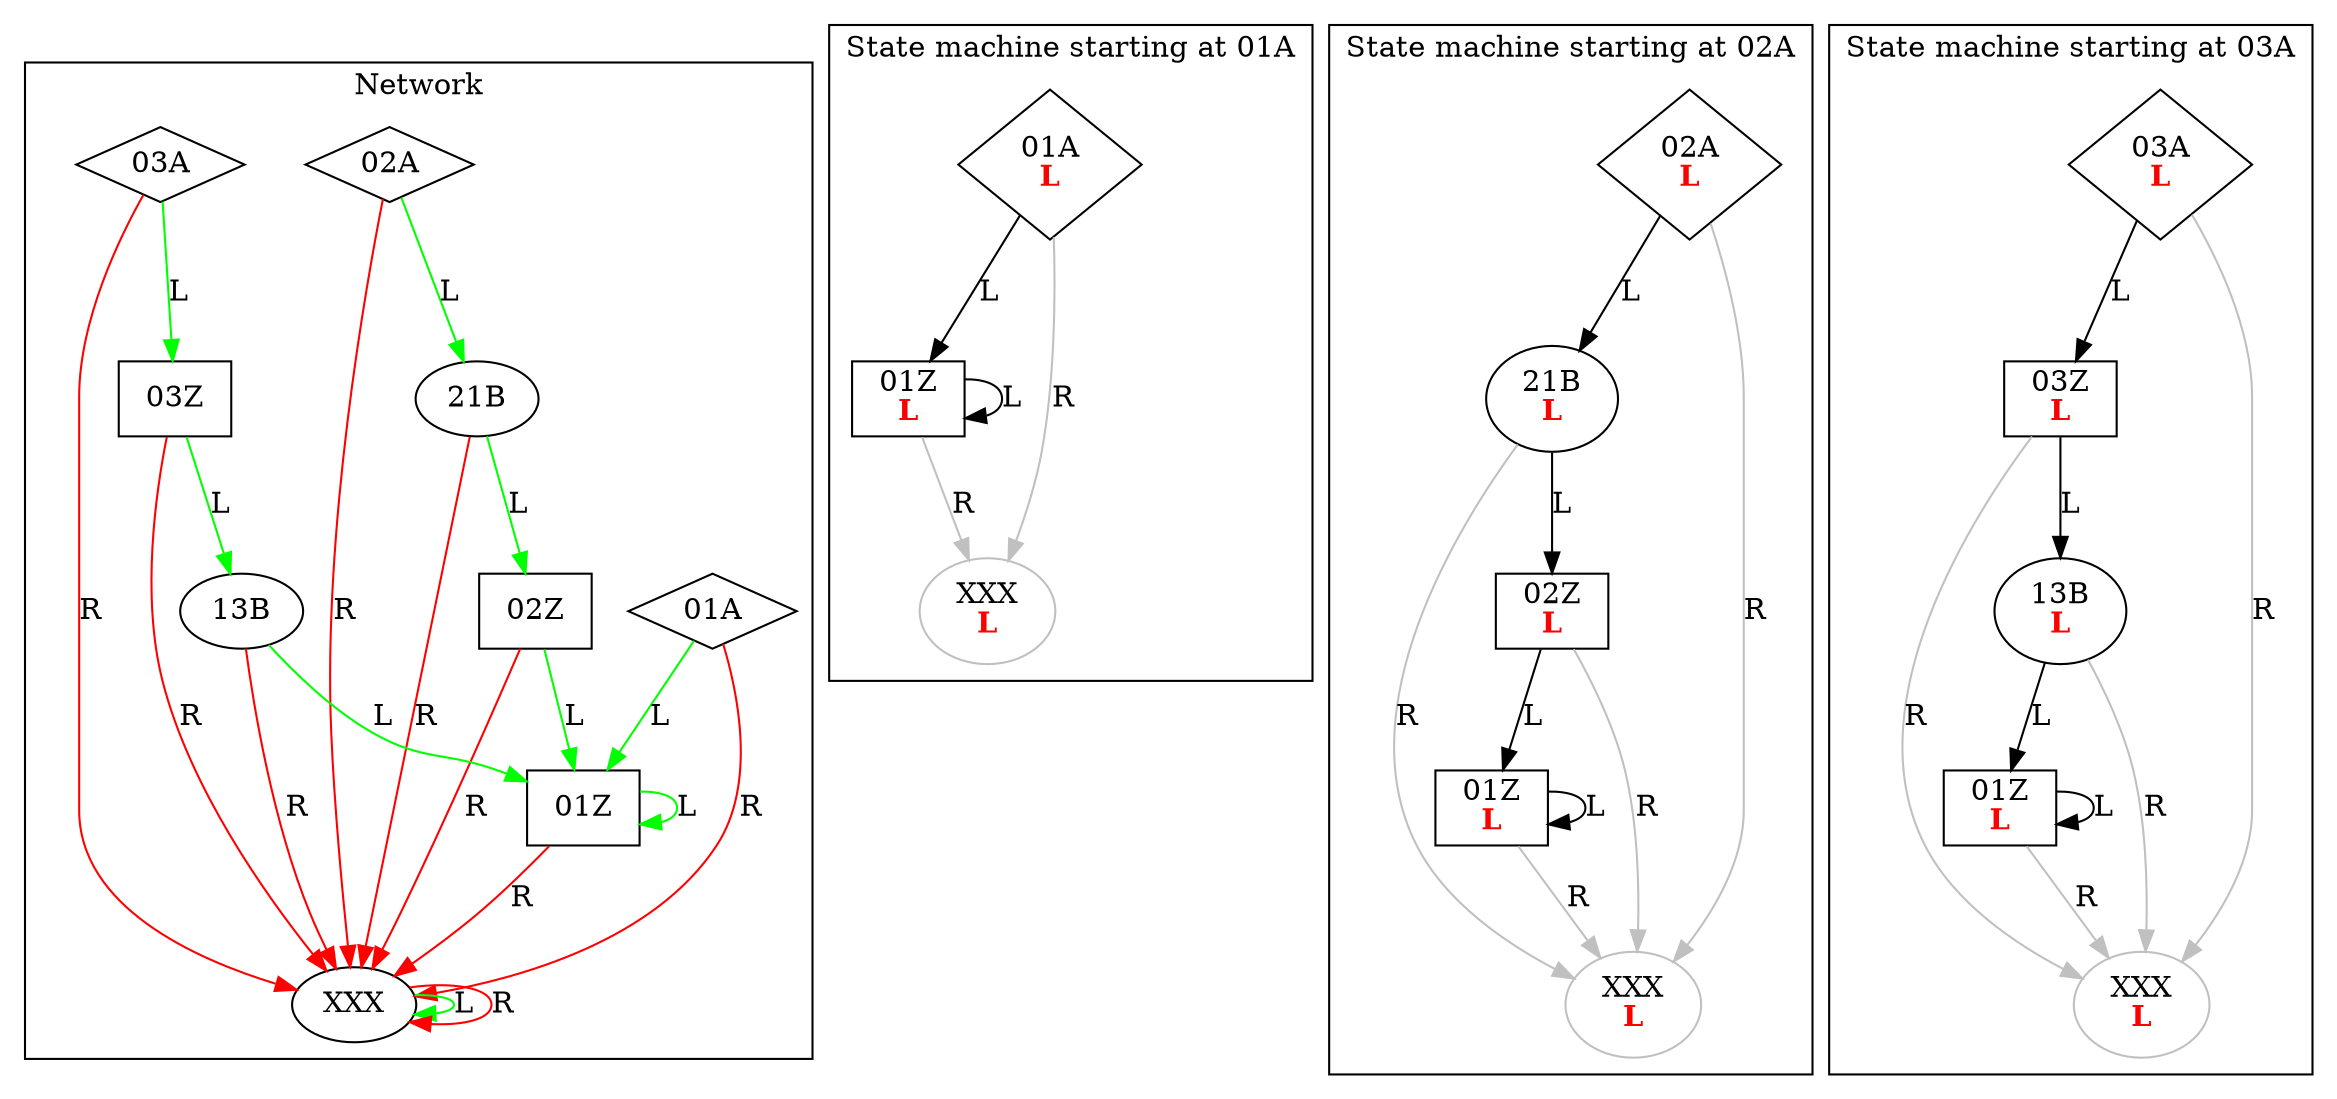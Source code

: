 digraph G {
	subgraph cluster {
	label = "Network"
	color=black
		_01A [label="01A",shape=diamond]
		_01A -> _01Z [color=green,label=L]
		_01A -> _XXX [color=red,label=R]
		_02A [label="02A",shape=diamond]
		_02A -> _21B [color=green,label=L]
		_02A -> _XXX [color=red,label=R]
		_03A [label="03A",shape=diamond]
		_03A -> _03Z [color=green,label=L]
		_03A -> _XXX [color=red,label=R]
		_21B [label="21B",shape=ellipse]
		_21B -> _02Z [color=green,label=L]
		_21B -> _XXX [color=red,label=R]
		_13B [label="13B",shape=ellipse]
		_13B -> _01Z [color=green,label=L]
		_13B -> _XXX [color=red,label=R]
		_01Z [label="01Z",shape=rect]
		_01Z -> _01Z [color=green,label=L]
		_01Z -> _XXX [color=red,label=R]
		_02Z [label="02Z",shape=rect]
		_02Z -> _01Z [color=green,label=L]
		_02Z -> _XXX [color=red,label=R]
		_03Z [label="03Z",shape=rect]
		_03Z -> _13B [color=green,label=L]
		_03Z -> _XXX [color=red,label=R]
		_XXX [label="XXX",shape=ellipse]
		_XXX -> _XXX [color=green,label=L]
		_XXX -> _XXX [color=red,label=R]
	}

	subgraph cluster_01A {
		label = "State machine starting at 01A"
		color = black
		_walk_01A_01A_0 [shape=diamond,label=<01A<br/><font color="red"><b>L</b></font>>]
		_walk_01A_01A_0 -> _walk_01A_01Z_0 [label=L]
		_walk_01A_01A_0 -> _walk_01A_XXX_0 [label=R,color=gray]
		_walk_01A_01Z_0 [shape=rect,label=<01Z<br/><font color="red"><b>L</b></font>>]
		_walk_01A_01Z_0 -> _walk_01A_01Z_0 [label=L]
		_walk_01A_01Z_0 -> _walk_01A_XXX_0 [label=R,color=gray]
		_walk_01A_XXX_0 [shape=ellipse,label=<XXX<br/><font color="red"><b>L</b></font>>,color=gray]
	}

	subgraph cluster_02A {
		label = "State machine starting at 02A"
		color = black
		_walk_02A_02A_0 [shape=diamond,label=<02A<br/><font color="red"><b>L</b></font>>]
		_walk_02A_02A_0 -> _walk_02A_21B_0 [label=L]
		_walk_02A_02A_0 -> _walk_02A_XXX_0 [label=R,color=gray]
		_walk_02A_21B_0 [shape=ellipse,label=<21B<br/><font color="red"><b>L</b></font>>]
		_walk_02A_21B_0 -> _walk_02A_02Z_0 [label=L]
		_walk_02A_21B_0 -> _walk_02A_XXX_0 [label=R,color=gray]
		_walk_02A_02Z_0 [shape=rect,label=<02Z<br/><font color="red"><b>L</b></font>>]
		_walk_02A_02Z_0 -> _walk_02A_01Z_0 [label=L]
		_walk_02A_02Z_0 -> _walk_02A_XXX_0 [label=R,color=gray]
		_walk_02A_01Z_0 [shape=rect,label=<01Z<br/><font color="red"><b>L</b></font>>]
		_walk_02A_01Z_0 -> _walk_02A_01Z_0 [label=L]
		_walk_02A_01Z_0 -> _walk_02A_XXX_0 [label=R,color=gray]
		_walk_02A_XXX_0 [shape=ellipse,label=<XXX<br/><font color="red"><b>L</b></font>>,color=gray]
	}

	subgraph cluster_03A {
		label = "State machine starting at 03A"
		color = black
		_walk_03A_03A_0 [shape=diamond,label=<03A<br/><font color="red"><b>L</b></font>>]
		_walk_03A_03A_0 -> _walk_03A_03Z_0 [label=L]
		_walk_03A_03A_0 -> _walk_03A_XXX_0 [label=R,color=gray]
		_walk_03A_03Z_0 [shape=rect,label=<03Z<br/><font color="red"><b>L</b></font>>]
		_walk_03A_03Z_0 -> _walk_03A_13B_0 [label=L]
		_walk_03A_03Z_0 -> _walk_03A_XXX_0 [label=R,color=gray]
		_walk_03A_13B_0 [shape=ellipse,label=<13B<br/><font color="red"><b>L</b></font>>]
		_walk_03A_13B_0 -> _walk_03A_01Z_0 [label=L]
		_walk_03A_13B_0 -> _walk_03A_XXX_0 [label=R,color=gray]
		_walk_03A_01Z_0 [shape=rect,label=<01Z<br/><font color="red"><b>L</b></font>>]
		_walk_03A_01Z_0 -> _walk_03A_01Z_0 [label=L]
		_walk_03A_01Z_0 -> _walk_03A_XXX_0 [label=R,color=gray]
		_walk_03A_XXX_0 [shape=ellipse,label=<XXX<br/><font color="red"><b>L</b></font>>,color=gray]
	}
}
